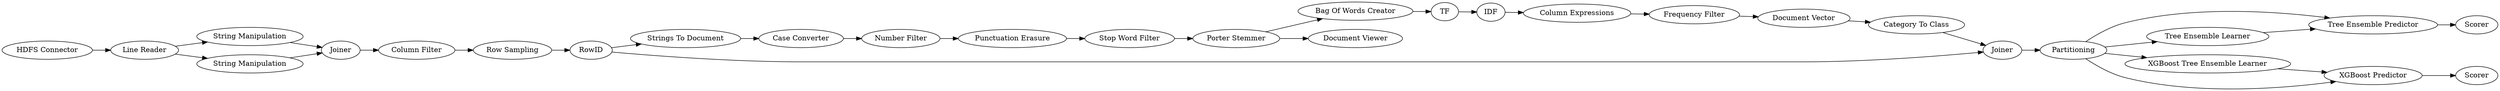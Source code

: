 digraph {
	21 -> 23
	7 -> 8
	4 -> 5
	8 -> 9
	23 -> 24
	12 -> 14
	26 -> 21
	21 -> 22
	27 -> 28
	31 -> 18
	2 -> 4
	22 -> 23
	6 -> 25
	12 -> 13
	18 -> 19
	30 -> 1
	25 -> 26
	1 -> 2
	14 -> 15
	21 -> 28
	11 -> 12
	10 -> 11
	25 -> 7
	15 -> 16
	9 -> 10
	17 -> 31
	3 -> 4
	19 -> 26
	5 -> 6
	21 -> 27
	16 -> 17
	1 -> 3
	28 -> 29
	27 [label="XGBoost Tree Ensemble Learner"]
	7 [label="Strings To Document"]
	9 [label="Number Filter"]
	18 [label="Document Vector"]
	26 [label=Joiner]
	21 [label=Partitioning]
	8 [label="Case Converter"]
	17 [label="Column Expressions"]
	3 [label="String Manipulation"]
	19 [label="Category To Class"]
	24 [label=Scorer]
	31 [label="Frequency Filter"]
	6 [label="Row Sampling"]
	15 [label=TF]
	25 [label=RowID]
	12 [label="Porter Stemmer"]
	10 [label="Punctuation Erasure"]
	16 [label=IDF]
	1 [label="Line Reader"]
	22 [label="Tree Ensemble Learner"]
	28 [label="XGBoost Predictor"]
	11 [label="Stop Word Filter"]
	4 [label=Joiner]
	23 [label="Tree Ensemble Predictor"]
	14 [label="Bag Of Words Creator"]
	5 [label="Column Filter"]
	13 [label="Document Viewer"]
	29 [label=Scorer]
	30 [label="HDFS Connector"]
	2 [label="String Manipulation"]
	rankdir=LR
}
